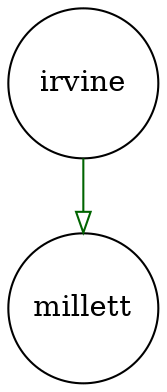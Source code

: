 digraph partagr_irvine_millett { 
 K=0.6 
 "irvine" -> { "millett" } [color="darkgreen", arrowhead="onormal", penwidth=1, href="#6"]; 
 "irvine" [shape="circle", fixedsize="true", height=1, width=1, style="filled", fillcolor="white", href="#irvine"]; 
 "millett" [shape="circle", fixedsize="true", height=1, width=1, style="filled", fillcolor="white", href="#millett"]; 

}